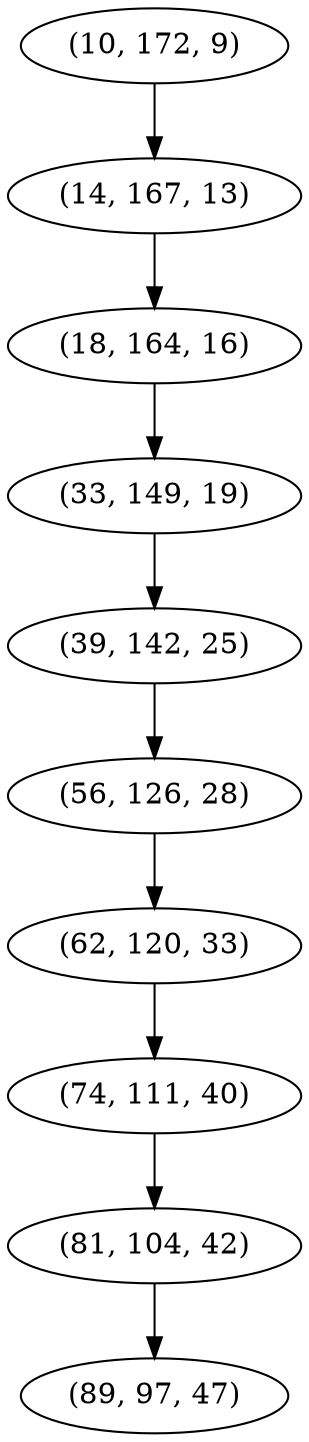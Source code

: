 digraph tree {
    "(10, 172, 9)";
    "(14, 167, 13)";
    "(18, 164, 16)";
    "(33, 149, 19)";
    "(39, 142, 25)";
    "(56, 126, 28)";
    "(62, 120, 33)";
    "(74, 111, 40)";
    "(81, 104, 42)";
    "(89, 97, 47)";
    "(10, 172, 9)" -> "(14, 167, 13)";
    "(14, 167, 13)" -> "(18, 164, 16)";
    "(18, 164, 16)" -> "(33, 149, 19)";
    "(33, 149, 19)" -> "(39, 142, 25)";
    "(39, 142, 25)" -> "(56, 126, 28)";
    "(56, 126, 28)" -> "(62, 120, 33)";
    "(62, 120, 33)" -> "(74, 111, 40)";
    "(74, 111, 40)" -> "(81, 104, 42)";
    "(81, 104, 42)" -> "(89, 97, 47)";
}

